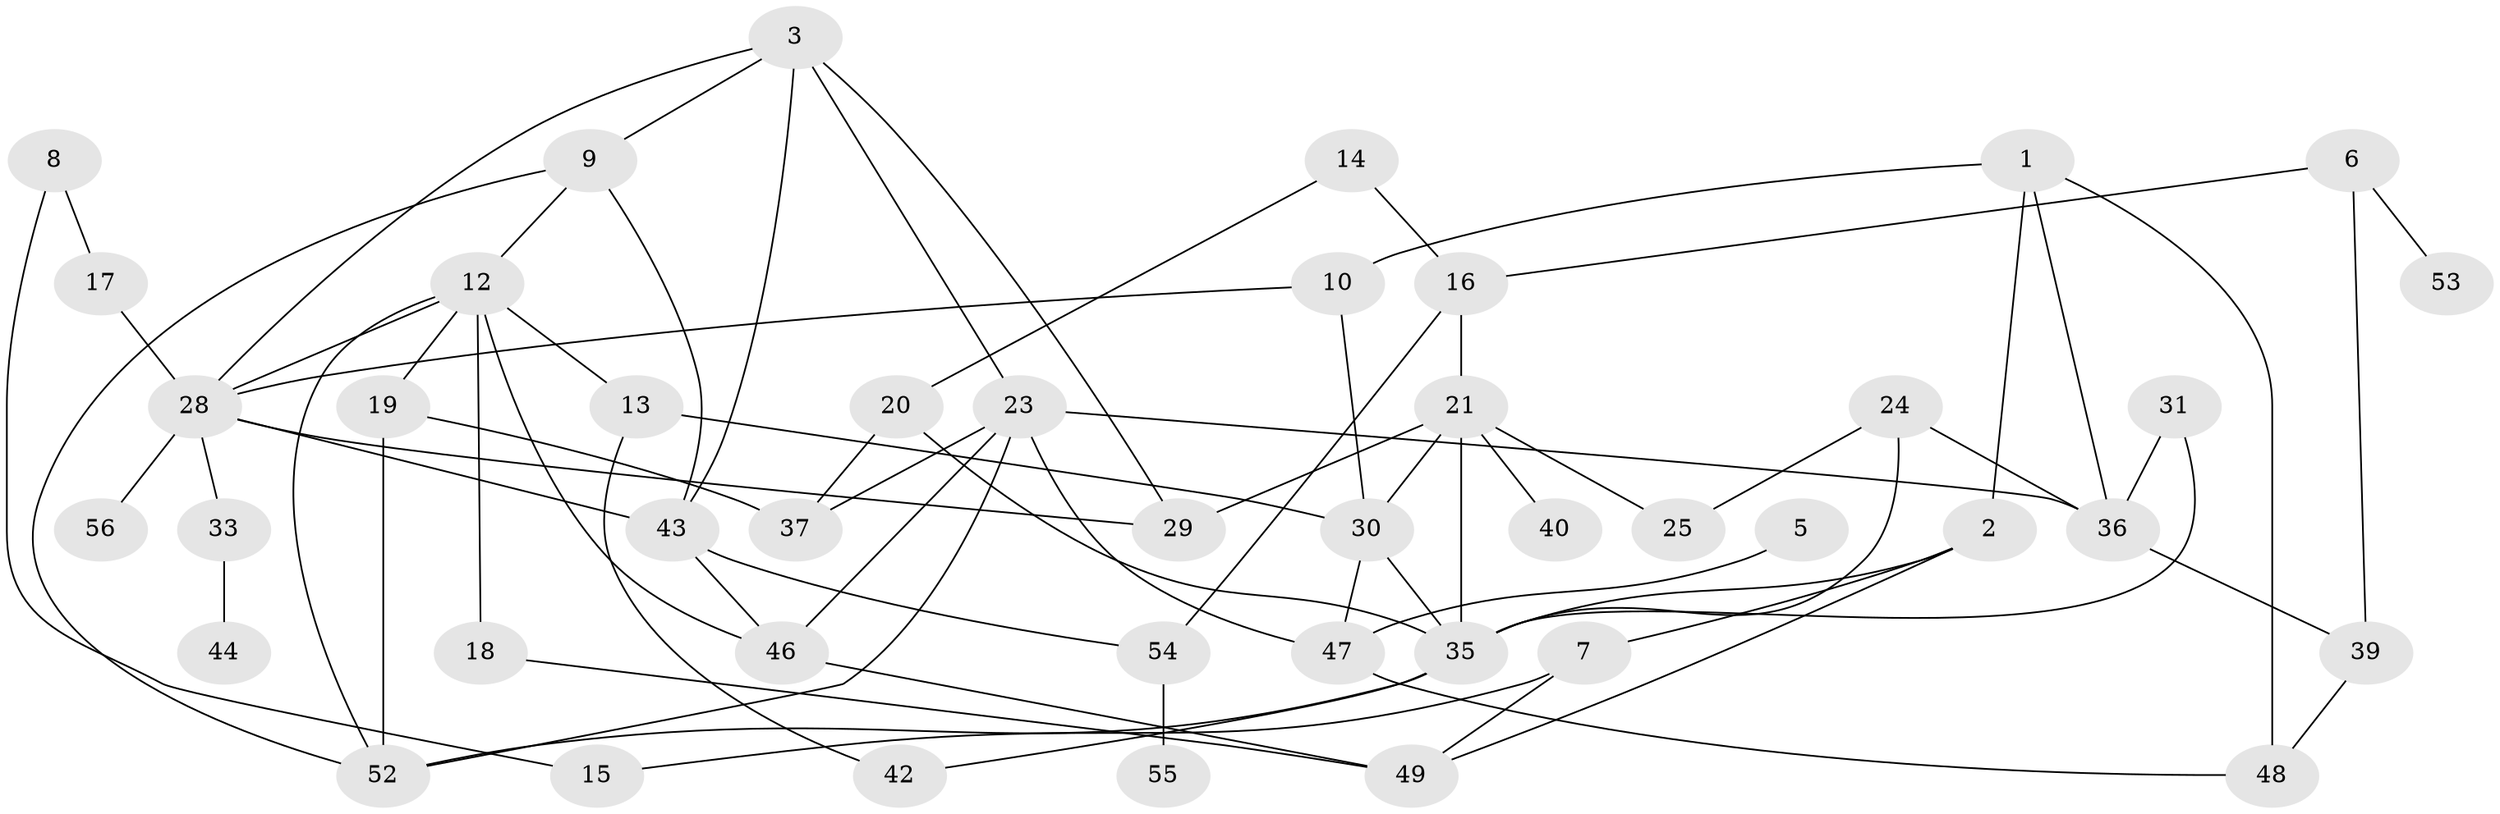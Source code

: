 // original degree distribution, {3: 0.17391304347826086, 1: 0.1956521739130435, 0: 0.11956521739130435, 2: 0.25, 4: 0.17391304347826086, 6: 0.021739130434782608, 5: 0.043478260869565216, 8: 0.021739130434782608}
// Generated by graph-tools (version 1.1) at 2025/48/03/04/25 22:48:07]
// undirected, 44 vertices, 74 edges
graph export_dot {
  node [color=gray90,style=filled];
  1;
  2;
  3;
  5;
  6;
  7;
  8;
  9;
  10;
  12;
  13;
  14;
  15;
  16;
  17;
  18;
  19;
  20;
  21;
  23;
  24;
  25;
  28;
  29;
  30;
  31;
  33;
  35;
  36;
  37;
  39;
  40;
  42;
  43;
  44;
  46;
  47;
  48;
  49;
  52;
  53;
  54;
  55;
  56;
  1 -- 2 [weight=1.0];
  1 -- 10 [weight=1.0];
  1 -- 36 [weight=1.0];
  1 -- 48 [weight=1.0];
  2 -- 7 [weight=1.0];
  2 -- 35 [weight=1.0];
  2 -- 49 [weight=1.0];
  3 -- 9 [weight=1.0];
  3 -- 23 [weight=1.0];
  3 -- 28 [weight=1.0];
  3 -- 29 [weight=1.0];
  3 -- 43 [weight=1.0];
  5 -- 47 [weight=1.0];
  6 -- 16 [weight=1.0];
  6 -- 39 [weight=1.0];
  6 -- 53 [weight=1.0];
  7 -- 15 [weight=1.0];
  7 -- 49 [weight=1.0];
  8 -- 15 [weight=1.0];
  8 -- 17 [weight=1.0];
  9 -- 12 [weight=1.0];
  9 -- 43 [weight=1.0];
  9 -- 52 [weight=1.0];
  10 -- 28 [weight=1.0];
  10 -- 30 [weight=1.0];
  12 -- 13 [weight=1.0];
  12 -- 18 [weight=1.0];
  12 -- 19 [weight=1.0];
  12 -- 28 [weight=1.0];
  12 -- 46 [weight=1.0];
  12 -- 52 [weight=1.0];
  13 -- 30 [weight=1.0];
  13 -- 42 [weight=1.0];
  14 -- 16 [weight=1.0];
  14 -- 20 [weight=1.0];
  16 -- 21 [weight=1.0];
  16 -- 54 [weight=1.0];
  17 -- 28 [weight=1.0];
  18 -- 49 [weight=1.0];
  19 -- 37 [weight=3.0];
  19 -- 52 [weight=1.0];
  20 -- 35 [weight=1.0];
  20 -- 37 [weight=1.0];
  21 -- 25 [weight=1.0];
  21 -- 29 [weight=1.0];
  21 -- 30 [weight=1.0];
  21 -- 35 [weight=1.0];
  21 -- 40 [weight=1.0];
  23 -- 36 [weight=1.0];
  23 -- 37 [weight=1.0];
  23 -- 46 [weight=1.0];
  23 -- 47 [weight=1.0];
  23 -- 52 [weight=1.0];
  24 -- 25 [weight=1.0];
  24 -- 35 [weight=1.0];
  24 -- 36 [weight=1.0];
  28 -- 29 [weight=1.0];
  28 -- 33 [weight=1.0];
  28 -- 43 [weight=1.0];
  28 -- 56 [weight=1.0];
  30 -- 35 [weight=1.0];
  30 -- 47 [weight=1.0];
  31 -- 35 [weight=1.0];
  31 -- 36 [weight=1.0];
  33 -- 44 [weight=1.0];
  35 -- 42 [weight=1.0];
  35 -- 52 [weight=1.0];
  36 -- 39 [weight=1.0];
  39 -- 48 [weight=1.0];
  43 -- 46 [weight=1.0];
  43 -- 54 [weight=1.0];
  46 -- 49 [weight=1.0];
  47 -- 48 [weight=1.0];
  54 -- 55 [weight=1.0];
}
